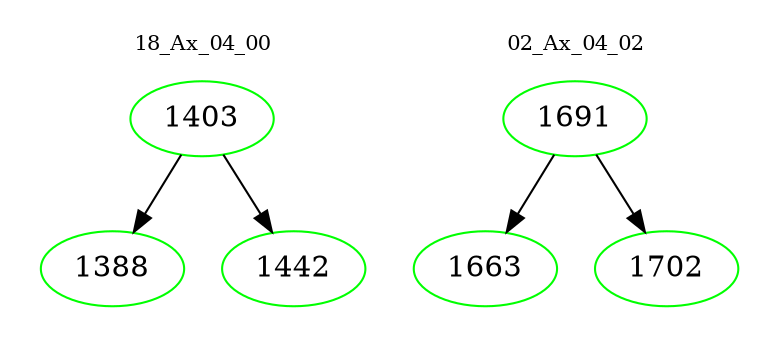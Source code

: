 digraph{
subgraph cluster_0 {
color = white
label = "18_Ax_04_00";
fontsize=10;
T0_1403 [label="1403", color="green"]
T0_1403 -> T0_1388 [color="black"]
T0_1388 [label="1388", color="green"]
T0_1403 -> T0_1442 [color="black"]
T0_1442 [label="1442", color="green"]
}
subgraph cluster_1 {
color = white
label = "02_Ax_04_02";
fontsize=10;
T1_1691 [label="1691", color="green"]
T1_1691 -> T1_1663 [color="black"]
T1_1663 [label="1663", color="green"]
T1_1691 -> T1_1702 [color="black"]
T1_1702 [label="1702", color="green"]
}
}
